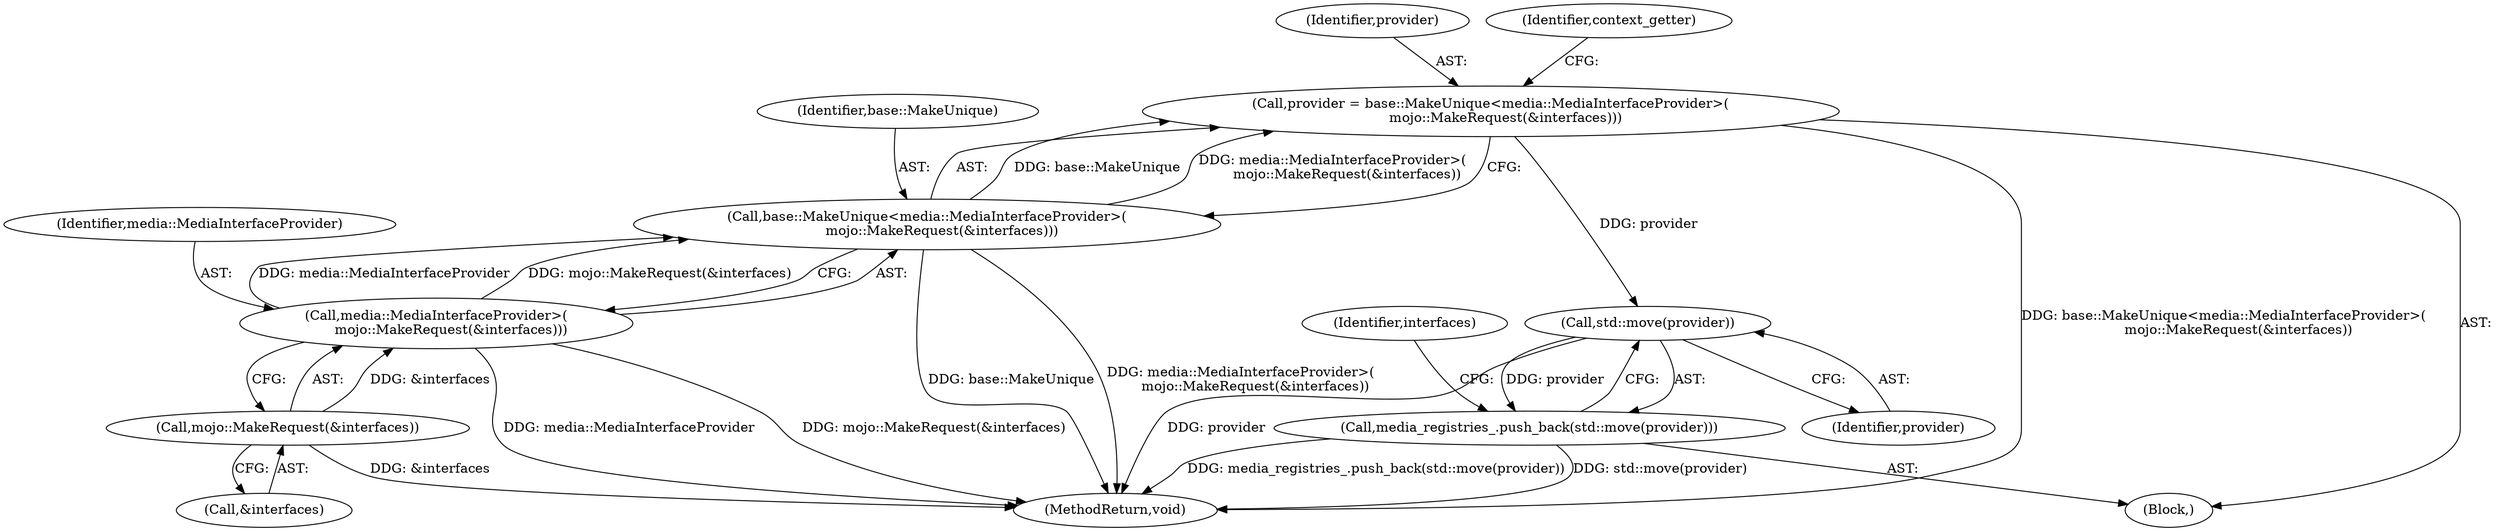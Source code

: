 digraph "0_Chrome_bc1f34b9be509f1404f0bb1ba1947614d5f0bcd1@API" {
"1000138" [label="(Call,std::move(provider))"];
"1000115" [label="(Call,provider = base::MakeUnique<media::MediaInterfaceProvider>(\n       mojo::MakeRequest(&interfaces)))"];
"1000117" [label="(Call,base::MakeUnique<media::MediaInterfaceProvider>(\n       mojo::MakeRequest(&interfaces)))"];
"1000119" [label="(Call,media::MediaInterfaceProvider>(\n       mojo::MakeRequest(&interfaces)))"];
"1000121" [label="(Call,mojo::MakeRequest(&interfaces))"];
"1000137" [label="(Call,media_registries_.push_back(std::move(provider)))"];
"1000122" [label="(Call,&interfaces)"];
"1000117" [label="(Call,base::MakeUnique<media::MediaInterfaceProvider>(\n       mojo::MakeRequest(&interfaces)))"];
"1000139" [label="(Identifier,provider)"];
"1000115" [label="(Call,provider = base::MakeUnique<media::MediaInterfaceProvider>(\n       mojo::MakeRequest(&interfaces)))"];
"1000137" [label="(Call,media_registries_.push_back(std::move(provider)))"];
"1000119" [label="(Call,media::MediaInterfaceProvider>(\n       mojo::MakeRequest(&interfaces)))"];
"1000116" [label="(Identifier,provider)"];
"1000126" [label="(Identifier,context_getter)"];
"1000141" [label="(Identifier,interfaces)"];
"1000121" [label="(Call,mojo::MakeRequest(&interfaces))"];
"1000118" [label="(Identifier,base::MakeUnique)"];
"1000138" [label="(Call,std::move(provider))"];
"1000112" [label="(Block,)"];
"1000167" [label="(MethodReturn,void)"];
"1000120" [label="(Identifier,media::MediaInterfaceProvider)"];
"1000138" -> "1000137"  [label="AST: "];
"1000138" -> "1000139"  [label="CFG: "];
"1000139" -> "1000138"  [label="AST: "];
"1000137" -> "1000138"  [label="CFG: "];
"1000138" -> "1000167"  [label="DDG: provider"];
"1000138" -> "1000137"  [label="DDG: provider"];
"1000115" -> "1000138"  [label="DDG: provider"];
"1000115" -> "1000112"  [label="AST: "];
"1000115" -> "1000117"  [label="CFG: "];
"1000116" -> "1000115"  [label="AST: "];
"1000117" -> "1000115"  [label="AST: "];
"1000126" -> "1000115"  [label="CFG: "];
"1000115" -> "1000167"  [label="DDG: base::MakeUnique<media::MediaInterfaceProvider>(\n       mojo::MakeRequest(&interfaces))"];
"1000117" -> "1000115"  [label="DDG: base::MakeUnique"];
"1000117" -> "1000115"  [label="DDG: media::MediaInterfaceProvider>(\n       mojo::MakeRequest(&interfaces))"];
"1000117" -> "1000119"  [label="CFG: "];
"1000118" -> "1000117"  [label="AST: "];
"1000119" -> "1000117"  [label="AST: "];
"1000117" -> "1000167"  [label="DDG: base::MakeUnique"];
"1000117" -> "1000167"  [label="DDG: media::MediaInterfaceProvider>(\n       mojo::MakeRequest(&interfaces))"];
"1000119" -> "1000117"  [label="DDG: media::MediaInterfaceProvider"];
"1000119" -> "1000117"  [label="DDG: mojo::MakeRequest(&interfaces)"];
"1000119" -> "1000121"  [label="CFG: "];
"1000120" -> "1000119"  [label="AST: "];
"1000121" -> "1000119"  [label="AST: "];
"1000119" -> "1000167"  [label="DDG: mojo::MakeRequest(&interfaces)"];
"1000119" -> "1000167"  [label="DDG: media::MediaInterfaceProvider"];
"1000121" -> "1000119"  [label="DDG: &interfaces"];
"1000121" -> "1000122"  [label="CFG: "];
"1000122" -> "1000121"  [label="AST: "];
"1000121" -> "1000167"  [label="DDG: &interfaces"];
"1000137" -> "1000112"  [label="AST: "];
"1000141" -> "1000137"  [label="CFG: "];
"1000137" -> "1000167"  [label="DDG: std::move(provider)"];
"1000137" -> "1000167"  [label="DDG: media_registries_.push_back(std::move(provider))"];
}

